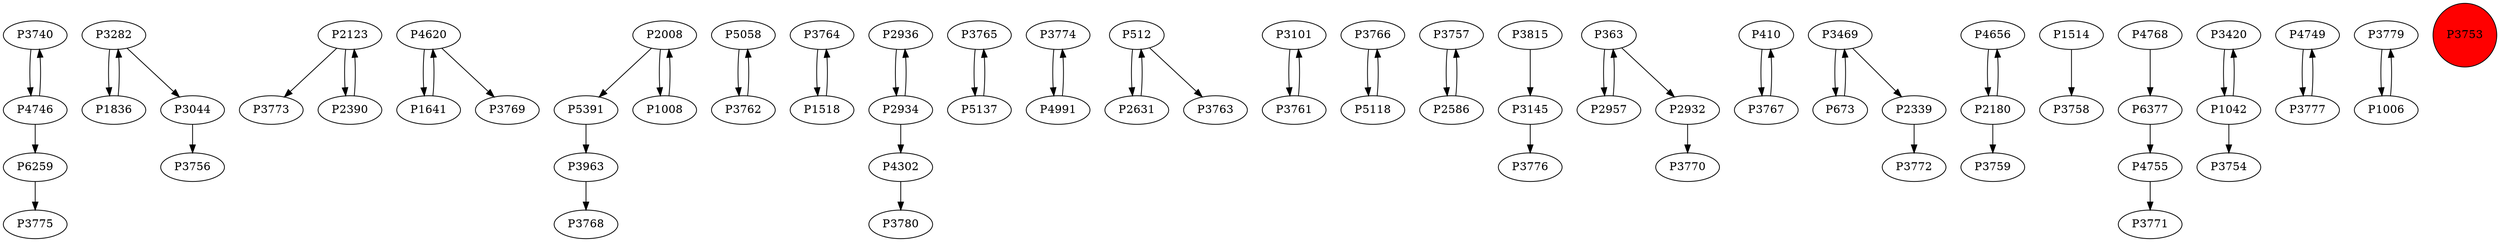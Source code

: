 digraph {
	P3740 -> P4746
	P3282 -> P1836
	P2123 -> P3773
	P4620 -> P1641
	P2123 -> P2390
	P5391 -> P3963
	P5058 -> P3762
	P3764 -> P1518
	P2936 -> P2934
	P3765 -> P5137
	P3044 -> P3756
	P3774 -> P4991
	P512 -> P2631
	P2008 -> P5391
	P4746 -> P3740
	P5137 -> P3765
	P3101 -> P3761
	P3766 -> P5118
	P1641 -> P4620
	P2934 -> P2936
	P3757 -> P2586
	P3761 -> P3101
	P3815 -> P3145
	P363 -> P2957
	P410 -> P3767
	P3469 -> P673
	P4656 -> P2180
	P1518 -> P3764
	P363 -> P2932
	P1514 -> P3758
	P2008 -> P1008
	P2180 -> P3759
	P3767 -> P410
	P4768 -> P6377
	P3282 -> P3044
	P2957 -> P363
	P1008 -> P2008
	P6259 -> P3775
	P2339 -> P3772
	P2180 -> P4656
	P3762 -> P5058
	P512 -> P3763
	P3469 -> P2339
	P3420 -> P1042
	P4302 -> P3780
	P4749 -> P3777
	P6377 -> P4755
	P4620 -> P3769
	P2932 -> P3770
	P2586 -> P3757
	P4991 -> P3774
	P2390 -> P2123
	P1836 -> P3282
	P5118 -> P3766
	P4746 -> P6259
	P1042 -> P3754
	P2934 -> P4302
	P2631 -> P512
	P673 -> P3469
	P3779 -> P1006
	P3963 -> P3768
	P1006 -> P3779
	P3145 -> P3776
	P3777 -> P4749
	P4755 -> P3771
	P1042 -> P3420
	P3753 [shape=circle]
	P3753 [style=filled]
	P3753 [fillcolor=red]
}